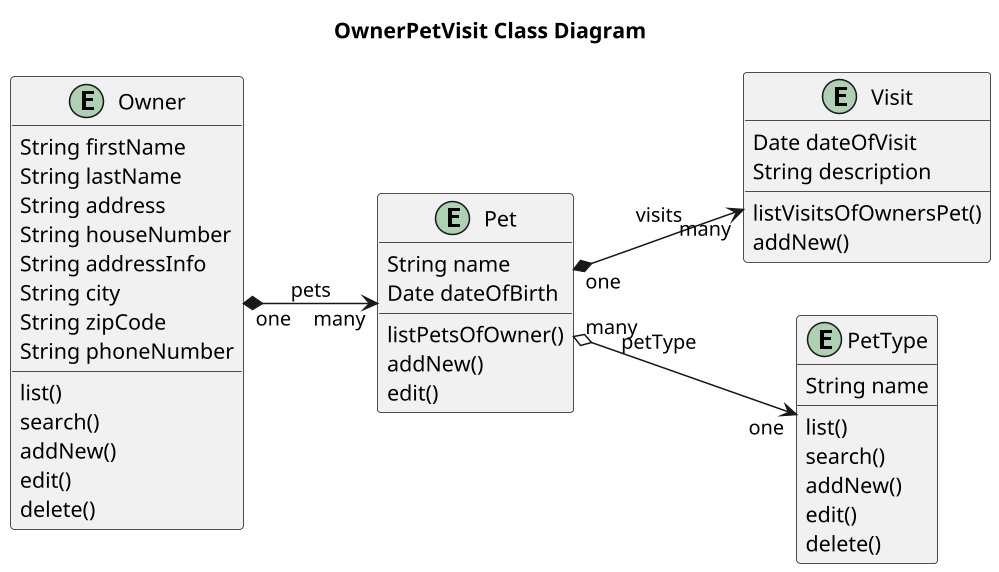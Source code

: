@startuml


title OwnerPetVisit Class Diagram
'https://plantuml.com/class-diagram

left to right direction
'top to bottom direction

scale 1000 width

entity Owner {
     String firstName
     String lastName
     String address
     String houseNumber
     String addressInfo
     String city
     String zipCode
     String phoneNumber
     list()
     search()
     addNew()
     edit()
     delete()
}

entity Pet {
    String name
    Date dateOfBirth
    listPetsOfOwner()
    addNew()
    edit()
}

entity Visit {
    Date dateOfVisit
    String description
    listVisitsOfOwnersPet()
    addNew()
}

entity PetType {
    String name
    list()
    search()
    addNew()
    edit()
    delete()
}

Owner "one"  *--> "many"  Pet: pets
Pet "one" *--> "many" Visit: visits
Pet "many"  o-->  "one" PetType: petType

@enduml